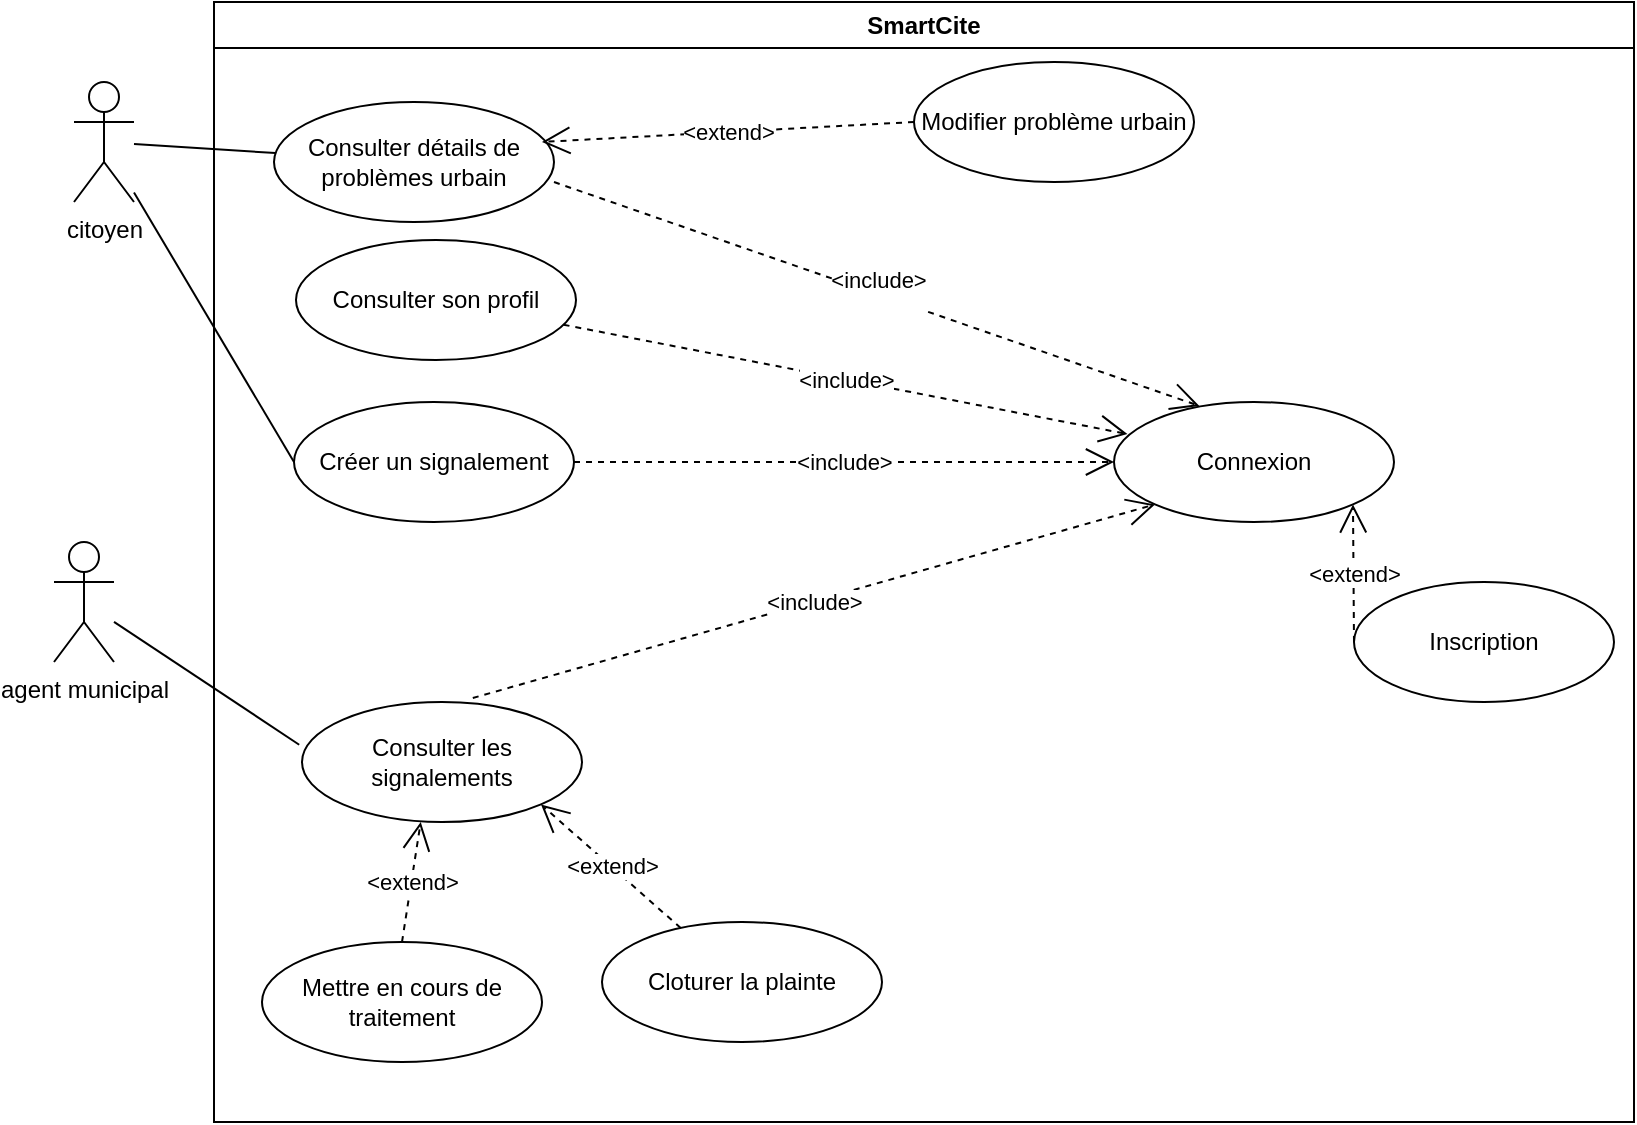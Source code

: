 <mxfile version="26.1.1">
  <diagram name="Page-1" id="XnHImOSnmTUTyuYHLlI6">
    <mxGraphModel dx="1034" dy="1628" grid="1" gridSize="10" guides="1" tooltips="1" connect="1" arrows="1" fold="1" page="1" pageScale="1" pageWidth="827" pageHeight="1169" math="0" shadow="0">
      <root>
        <mxCell id="0" />
        <mxCell id="1" parent="0" />
        <mxCell id="x2JVcxiwN9VGTN7cAI9j-1" value="SmartCite" style="swimlane;whiteSpace=wrap;html=1;" vertex="1" parent="1">
          <mxGeometry x="220" y="-430" width="710" height="560" as="geometry" />
        </mxCell>
        <mxCell id="x2JVcxiwN9VGTN7cAI9j-14" value="Connexion" style="ellipse;whiteSpace=wrap;html=1;" vertex="1" parent="x2JVcxiwN9VGTN7cAI9j-1">
          <mxGeometry x="450" y="200" width="140" height="60" as="geometry" />
        </mxCell>
        <mxCell id="x2JVcxiwN9VGTN7cAI9j-16" value="Inscription" style="ellipse;whiteSpace=wrap;html=1;" vertex="1" parent="x2JVcxiwN9VGTN7cAI9j-1">
          <mxGeometry x="570" y="290" width="130" height="60" as="geometry" />
        </mxCell>
        <mxCell id="x2JVcxiwN9VGTN7cAI9j-17" value="Créer un signalement" style="ellipse;whiteSpace=wrap;html=1;" vertex="1" parent="x2JVcxiwN9VGTN7cAI9j-1">
          <mxGeometry x="40" y="200" width="140" height="60" as="geometry" />
        </mxCell>
        <mxCell id="x2JVcxiwN9VGTN7cAI9j-18" value="Consulter détails de problèmes urbain" style="ellipse;whiteSpace=wrap;html=1;" vertex="1" parent="x2JVcxiwN9VGTN7cAI9j-1">
          <mxGeometry x="30" y="50" width="140" height="60" as="geometry" />
        </mxCell>
        <mxCell id="x2JVcxiwN9VGTN7cAI9j-19" value="Modifier problème urbain" style="ellipse;whiteSpace=wrap;html=1;" vertex="1" parent="x2JVcxiwN9VGTN7cAI9j-1">
          <mxGeometry x="350" y="30" width="140" height="60" as="geometry" />
        </mxCell>
        <mxCell id="x2JVcxiwN9VGTN7cAI9j-20" value="Cloturer la plainte" style="ellipse;whiteSpace=wrap;html=1;" vertex="1" parent="x2JVcxiwN9VGTN7cAI9j-1">
          <mxGeometry x="194" y="460" width="140" height="60" as="geometry" />
        </mxCell>
        <mxCell id="x2JVcxiwN9VGTN7cAI9j-21" value="Consulter les signalements" style="ellipse;whiteSpace=wrap;html=1;" vertex="1" parent="x2JVcxiwN9VGTN7cAI9j-1">
          <mxGeometry x="44" y="350" width="140" height="60" as="geometry" />
        </mxCell>
        <mxCell id="x2JVcxiwN9VGTN7cAI9j-25" value="&amp;lt;&lt;span style=&quot;background-color: light-dark(#ffffff, var(--ge-dark-color, #121212)); color: light-dark(rgb(0, 0, 0), rgb(255, 255, 255));&quot;&gt;include&amp;gt;&lt;/span&gt;" style="endArrow=open;endSize=12;dashed=1;html=1;rounded=0;exitX=1;exitY=0.5;exitDx=0;exitDy=0;entryX=0;entryY=0.5;entryDx=0;entryDy=0;" edge="1" parent="x2JVcxiwN9VGTN7cAI9j-1" source="x2JVcxiwN9VGTN7cAI9j-17" target="x2JVcxiwN9VGTN7cAI9j-14">
          <mxGeometry width="160" relative="1" as="geometry">
            <mxPoint x="180" y="210" as="sourcePoint" />
            <mxPoint x="390" y="240" as="targetPoint" />
          </mxGeometry>
        </mxCell>
        <mxCell id="x2JVcxiwN9VGTN7cAI9j-26" value="&amp;lt;&lt;span style=&quot;background-color: light-dark(#ffffff, var(--ge-dark-color, #121212)); color: light-dark(rgb(0, 0, 0), rgb(255, 255, 255));&quot;&gt;include&amp;gt;&lt;/span&gt;" style="endArrow=open;endSize=12;dashed=1;html=1;rounded=0;entryX=0.048;entryY=0.267;entryDx=0;entryDy=0;entryPerimeter=0;" edge="1" parent="x2JVcxiwN9VGTN7cAI9j-1" source="x2JVcxiwN9VGTN7cAI9j-65" target="x2JVcxiwN9VGTN7cAI9j-14">
          <mxGeometry width="160" relative="1" as="geometry">
            <mxPoint x="110" y="170" as="sourcePoint" />
            <mxPoint x="310" y="130" as="targetPoint" />
          </mxGeometry>
        </mxCell>
        <mxCell id="x2JVcxiwN9VGTN7cAI9j-28" value="&amp;lt;&lt;span style=&quot;background-color: light-dark(#ffffff, var(--ge-dark-color, #121212)); color: light-dark(rgb(0, 0, 0), rgb(255, 255, 255));&quot;&gt;include&amp;gt;&lt;/span&gt;" style="endArrow=open;endSize=12;dashed=1;html=1;rounded=0;exitX=0.61;exitY=-0.033;exitDx=0;exitDy=0;entryX=0;entryY=1;entryDx=0;entryDy=0;exitPerimeter=0;" edge="1" parent="x2JVcxiwN9VGTN7cAI9j-1" source="x2JVcxiwN9VGTN7cAI9j-21" target="x2JVcxiwN9VGTN7cAI9j-14">
          <mxGeometry width="160" relative="1" as="geometry">
            <mxPoint x="180" y="240" as="sourcePoint" />
            <mxPoint x="380" y="200" as="targetPoint" />
          </mxGeometry>
        </mxCell>
        <mxCell id="x2JVcxiwN9VGTN7cAI9j-30" value="&amp;lt;&lt;span style=&quot;background-color: light-dark(#ffffff, var(--ge-dark-color, #121212)); color: light-dark(rgb(0, 0, 0), rgb(255, 255, 255));&quot;&gt;extend&amp;gt;&lt;/span&gt;" style="endArrow=open;endSize=12;dashed=1;html=1;rounded=0;exitX=0;exitY=0.5;exitDx=0;exitDy=0;entryX=0.957;entryY=0.333;entryDx=0;entryDy=0;entryPerimeter=0;" edge="1" parent="x2JVcxiwN9VGTN7cAI9j-1" source="x2JVcxiwN9VGTN7cAI9j-19" target="x2JVcxiwN9VGTN7cAI9j-18">
          <mxGeometry width="160" relative="1" as="geometry">
            <mxPoint x="120" y="44.5" as="sourcePoint" />
            <mxPoint x="423" y="115.5" as="targetPoint" />
          </mxGeometry>
        </mxCell>
        <mxCell id="x2JVcxiwN9VGTN7cAI9j-33" value="&amp;lt;&lt;span style=&quot;background-color: light-dark(#ffffff, var(--ge-dark-color, #121212)); color: light-dark(rgb(0, 0, 0), rgb(255, 255, 255));&quot;&gt;extend&amp;gt;&lt;/span&gt;" style="endArrow=open;endSize=12;dashed=1;html=1;rounded=0;exitX=0;exitY=0.5;exitDx=0;exitDy=0;entryX=1;entryY=1;entryDx=0;entryDy=0;" edge="1" parent="x2JVcxiwN9VGTN7cAI9j-1" source="x2JVcxiwN9VGTN7cAI9j-16" target="x2JVcxiwN9VGTN7cAI9j-14">
          <mxGeometry width="160" relative="1" as="geometry">
            <mxPoint x="560" y="140" as="sourcePoint" />
            <mxPoint x="499" y="179" as="targetPoint" />
          </mxGeometry>
        </mxCell>
        <mxCell id="x2JVcxiwN9VGTN7cAI9j-38" value="&amp;lt;&lt;span style=&quot;background-color: light-dark(#ffffff, var(--ge-dark-color, #121212)); color: light-dark(rgb(0, 0, 0), rgb(255, 255, 255));&quot;&gt;extend&amp;gt;&lt;/span&gt;" style="endArrow=open;endSize=12;dashed=1;html=1;rounded=0;entryX=1;entryY=1;entryDx=0;entryDy=0;" edge="1" parent="x2JVcxiwN9VGTN7cAI9j-1" source="x2JVcxiwN9VGTN7cAI9j-20" target="x2JVcxiwN9VGTN7cAI9j-21">
          <mxGeometry width="160" relative="1" as="geometry">
            <mxPoint x="310" y="420" as="sourcePoint" />
            <mxPoint x="168" y="430" as="targetPoint" />
          </mxGeometry>
        </mxCell>
        <mxCell id="x2JVcxiwN9VGTN7cAI9j-45" value="Mettre en cours de traitement" style="ellipse;whiteSpace=wrap;html=1;" vertex="1" parent="x2JVcxiwN9VGTN7cAI9j-1">
          <mxGeometry x="24" y="470" width="140" height="60" as="geometry" />
        </mxCell>
        <mxCell id="x2JVcxiwN9VGTN7cAI9j-46" value="&amp;lt;&lt;span style=&quot;background-color: light-dark(#ffffff, var(--ge-dark-color, #121212)); color: light-dark(rgb(0, 0, 0), rgb(255, 255, 255));&quot;&gt;extend&amp;gt;&lt;/span&gt;" style="endArrow=open;endSize=12;dashed=1;html=1;rounded=0;entryX=0.424;entryY=1;entryDx=0;entryDy=0;exitX=0.5;exitY=0;exitDx=0;exitDy=0;entryPerimeter=0;" edge="1" parent="x2JVcxiwN9VGTN7cAI9j-1" source="x2JVcxiwN9VGTN7cAI9j-45" target="x2JVcxiwN9VGTN7cAI9j-21">
          <mxGeometry width="160" relative="1" as="geometry">
            <mxPoint x="245" y="464" as="sourcePoint" />
            <mxPoint x="173" y="411" as="targetPoint" />
          </mxGeometry>
        </mxCell>
        <mxCell id="x2JVcxiwN9VGTN7cAI9j-66" value="&#xa;&lt;span style=&quot;color: rgb(0, 0, 0); font-family: Helvetica; font-size: 11px; font-style: normal; font-variant-ligatures: normal; font-variant-caps: normal; font-weight: 400; letter-spacing: normal; orphans: 2; text-align: center; text-indent: 0px; text-transform: none; widows: 2; word-spacing: 0px; -webkit-text-stroke-width: 0px; white-space: nowrap; background-color: rgb(255, 255, 255); text-decoration-thickness: initial; text-decoration-style: initial; text-decoration-color: initial; display: inline !important; float: none;&quot;&gt;&amp;lt;&lt;/span&gt;&lt;span style=&quot;forced-color-adjust: none; color: light-dark(rgb(0, 0, 0), rgb(255, 255, 255)); font-family: Helvetica; font-size: 11px; font-style: normal; font-variant-ligatures: normal; font-variant-caps: normal; font-weight: 400; letter-spacing: normal; orphans: 2; text-align: center; text-indent: 0px; text-transform: none; widows: 2; word-spacing: 0px; -webkit-text-stroke-width: 0px; white-space: nowrap; background-color: rgb(255, 255, 255); text-decoration-thickness: initial; text-decoration-style: initial; text-decoration-color: initial;&quot;&gt;include&amp;gt;&lt;/span&gt;&#xa;&#xa;" style="endArrow=open;endSize=12;dashed=1;html=1;rounded=0;exitX=1;exitY=0.667;exitDx=0;exitDy=0;entryX=0.305;entryY=0.033;entryDx=0;entryDy=0;entryPerimeter=0;exitPerimeter=0;" edge="1" parent="x2JVcxiwN9VGTN7cAI9j-1" source="x2JVcxiwN9VGTN7cAI9j-18" target="x2JVcxiwN9VGTN7cAI9j-14">
          <mxGeometry width="160" relative="1" as="geometry">
            <mxPoint x="287" y="-321" as="sourcePoint" />
            <mxPoint x="620" y="-210" as="targetPoint" />
          </mxGeometry>
        </mxCell>
        <mxCell id="x2JVcxiwN9VGTN7cAI9j-65" value="Consulter son profil" style="ellipse;whiteSpace=wrap;html=1;" vertex="1" parent="x2JVcxiwN9VGTN7cAI9j-1">
          <mxGeometry x="41" y="119" width="140" height="60" as="geometry" />
        </mxCell>
        <mxCell id="x2JVcxiwN9VGTN7cAI9j-10" value="citoyen&lt;div&gt;&lt;br&gt;&lt;/div&gt;" style="shape=umlActor;verticalLabelPosition=bottom;verticalAlign=top;html=1;outlineConnect=0;" vertex="1" parent="1">
          <mxGeometry x="150" y="-390" width="30" height="60" as="geometry" />
        </mxCell>
        <mxCell id="x2JVcxiwN9VGTN7cAI9j-12" value="agent municipal" style="shape=umlActor;verticalLabelPosition=bottom;verticalAlign=top;html=1;outlineConnect=0;" vertex="1" parent="1">
          <mxGeometry x="140" y="-160" width="30" height="60" as="geometry" />
        </mxCell>
        <mxCell id="x2JVcxiwN9VGTN7cAI9j-23" value="" style="endArrow=none;html=1;rounded=0;entryX=0;entryY=0.5;entryDx=0;entryDy=0;" edge="1" parent="1" source="x2JVcxiwN9VGTN7cAI9j-10" target="x2JVcxiwN9VGTN7cAI9j-17">
          <mxGeometry width="50" height="50" relative="1" as="geometry">
            <mxPoint x="190" y="-330" as="sourcePoint" />
            <mxPoint x="240" y="-380" as="targetPoint" />
          </mxGeometry>
        </mxCell>
        <mxCell id="x2JVcxiwN9VGTN7cAI9j-24" value="" style="endArrow=none;html=1;rounded=0;" edge="1" parent="1" source="x2JVcxiwN9VGTN7cAI9j-10" target="x2JVcxiwN9VGTN7cAI9j-18">
          <mxGeometry width="50" height="50" relative="1" as="geometry">
            <mxPoint x="210" y="-380" as="sourcePoint" />
            <mxPoint x="260" y="-430" as="targetPoint" />
          </mxGeometry>
        </mxCell>
        <mxCell id="x2JVcxiwN9VGTN7cAI9j-37" value="" style="endArrow=none;html=1;rounded=0;entryX=-0.01;entryY=0.356;entryDx=0;entryDy=0;entryPerimeter=0;" edge="1" parent="1" source="x2JVcxiwN9VGTN7cAI9j-12" target="x2JVcxiwN9VGTN7cAI9j-21">
          <mxGeometry width="50" height="50" relative="1" as="geometry">
            <mxPoint x="190" y="-70" as="sourcePoint" />
            <mxPoint x="240" y="-120" as="targetPoint" />
          </mxGeometry>
        </mxCell>
      </root>
    </mxGraphModel>
  </diagram>
</mxfile>
